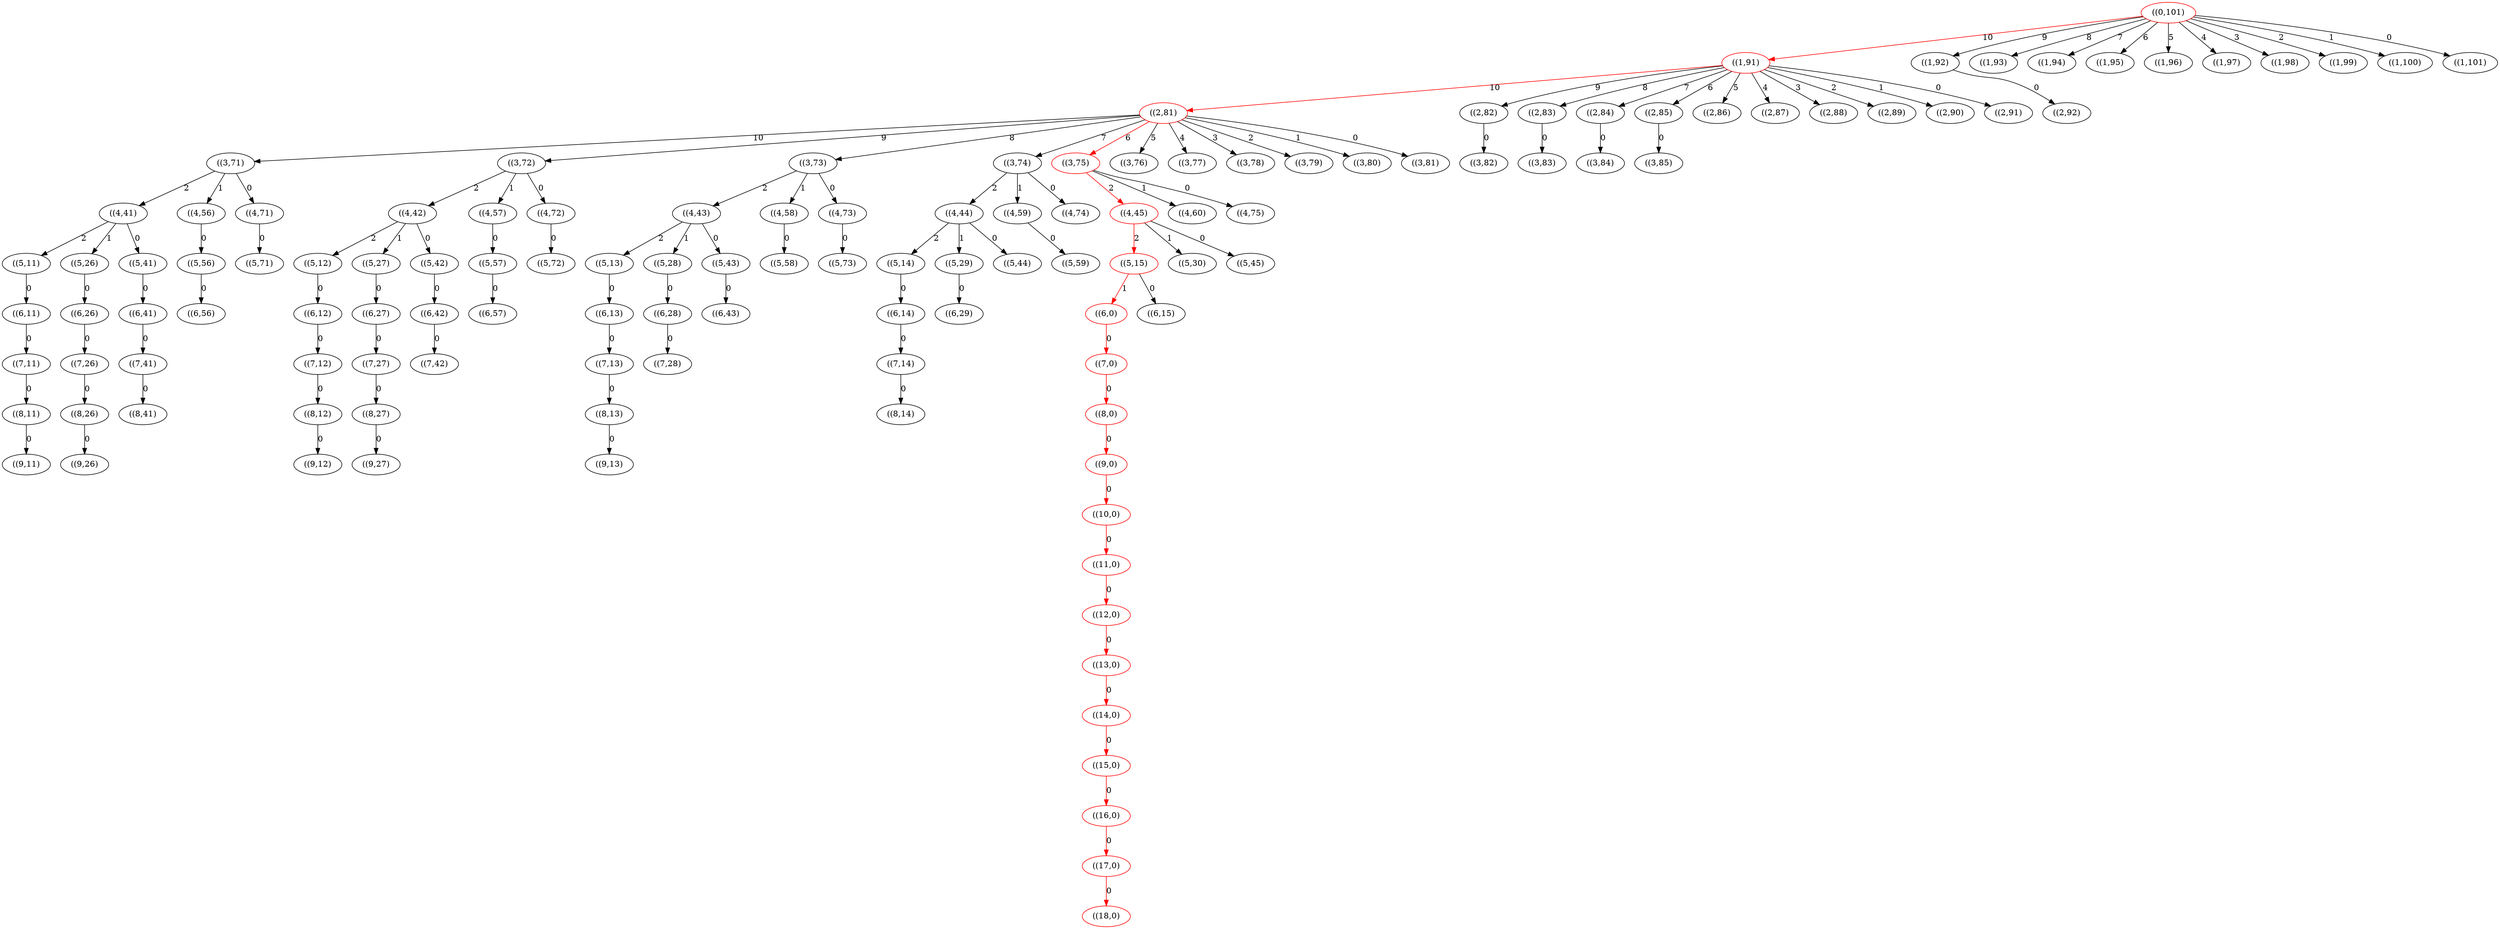 strict digraph G {
  1 [ label="((7,41)" ];
  2 [ label="((8,11)" ];
  3 [ label="((7,42)" ];
  4 [ label="((8,12)" ];
  5 [ label="((8,13)" ];
  6 [ label="((8,14)" ];
  7 [ color="red" label="((17,0)" ];
  8 [ label="((8,26)" ];
  9 [ label="((8,27)" ];
  10 [ color="red" label="((9,0)" ];
  11 [ label="((8,41)" ];
  12 [ label="((9,11)" ];
  13 [ label="((9,12)" ];
  14 [ label="((9,13)" ];
  15 [ color="red" label="((18,0)" ];
  16 [ label="((9,26)" ];
  17 [ label="((9,27)" ];
  18 [ color="red" label="((10,0)" ];
  19 [ color="red" label="((11,0)" ];
  20 [ color="red" label="((0,101)" ];
  21 [ color="red" label="((12,0)" ];
  22 [ color="red" label="((1,91)" ];
  23 [ label="((1,92)" ];
  24 [ label="((1,93)" ];
  25 [ label="((1,94)" ];
  26 [ label="((1,95)" ];
  27 [ label="((1,96)" ];
  28 [ label="((1,97)" ];
  29 [ label="((1,98)" ];
  30 [ label="((1,99)" ];
  31 [ label="((1,100)" ];
  32 [ label="((1,101)" ];
  33 [ color="red" label="((2,81)" ];
  34 [ label="((2,82)" ];
  35 [ label="((2,83)" ];
  36 [ label="((2,84)" ];
  37 [ label="((2,85)" ];
  38 [ color="red" label="((13,0)" ];
  39 [ label="((2,86)" ];
  40 [ label="((2,87)" ];
  41 [ label="((2,88)" ];
  42 [ label="((2,89)" ];
  43 [ label="((2,90)" ];
  44 [ label="((2,91)" ];
  45 [ label="((2,92)" ];
  46 [ label="((3,71)" ];
  47 [ label="((3,72)" ];
  48 [ label="((4,41)" ];
  49 [ label="((3,73)" ];
  50 [ label="((5,11)" ];
  51 [ label="((4,42)" ];
  52 [ label="((3,74)" ];
  53 [ label="((5,12)" ];
  54 [ label="((4,43)" ];
  55 [ color="red" label="((3,75)" ];
  56 [ label="((5,13)" ];
  57 [ label="((4,44)" ];
  58 [ label="((3,76)" ];
  59 [ label="((5,14)" ];
  60 [ color="red" label="((4,45)" ];
  61 [ label="((3,77)" ];
  62 [ color="red" label="((5,15)" ];
  63 [ label="((3,78)" ];
  64 [ label="((3,79)" ];
  65 [ label="((3,80)" ];
  66 [ label="((3,81)" ];
  67 [ label="((3,82)" ];
  68 [ label="((3,83)" ];
  69 [ label="((3,84)" ];
  70 [ label="((3,85)" ];
  71 [ color="red" label="((14,0)" ];
  72 [ label="((4,56)" ];
  73 [ label="((5,26)" ];
  74 [ label="((4,57)" ];
  75 [ label="((5,27)" ];
  76 [ label="((4,58)" ];
  77 [ label="((5,28)" ];
  78 [ label="((4,59)" ];
  79 [ label="((5,29)" ];
  80 [ label="((4,60)" ];
  81 [ label="((5,30)" ];
  82 [ color="red" label="((6,0)" ];
  83 [ label="((4,71)" ];
  84 [ label="((5,41)" ];
  85 [ label="((4,72)" ];
  86 [ label="((6,11)" ];
  87 [ label="((5,42)" ];
  88 [ label="((4,73)" ];
  89 [ label="((6,12)" ];
  90 [ label="((5,43)" ];
  91 [ label="((4,74)" ];
  92 [ label="((6,13)" ];
  93 [ label="((5,44)" ];
  94 [ label="((4,75)" ];
  95 [ label="((6,14)" ];
  96 [ label="((5,45)" ];
  97 [ label="((6,15)" ];
  98 [ color="red" label="((15,0)" ];
  99 [ label="((5,56)" ];
  100 [ label="((6,26)" ];
  101 [ label="((5,57)" ];
  102 [ label="((6,27)" ];
  103 [ label="((5,58)" ];
  104 [ label="((6,28)" ];
  105 [ label="((5,59)" ];
  106 [ label="((6,29)" ];
  107 [ color="red" label="((7,0)" ];
  108 [ label="((5,71)" ];
  109 [ label="((6,41)" ];
  110 [ label="((5,72)" ];
  111 [ label="((7,11)" ];
  112 [ label="((6,42)" ];
  113 [ label="((5,73)" ];
  114 [ label="((7,12)" ];
  115 [ label="((6,43)" ];
  116 [ label="((7,13)" ];
  117 [ label="((7,14)" ];
  118 [ color="red" label="((16,0)" ];
  119 [ label="((6,56)" ];
  120 [ label="((7,26)" ];
  121 [ label="((6,57)" ];
  122 [ label="((7,27)" ];
  123 [ label="((7,28)" ];
  124 [ color="red" label="((8,0)" ];
  109 -> 1 [ label="0" ];
  111 -> 2 [ label="0" ];
  112 -> 3 [ label="0" ];
  114 -> 4 [ label="0" ];
  116 -> 5 [ label="0" ];
  117 -> 6 [ label="0" ];
  118 -> 7 [ color="red" label="0" ];
  120 -> 8 [ label="0" ];
  122 -> 9 [ label="0" ];
  124 -> 10 [ color="red" label="0" ];
  1 -> 11 [ label="0" ];
  2 -> 12 [ label="0" ];
  4 -> 13 [ label="0" ];
  5 -> 14 [ label="0" ];
  7 -> 15 [ color="red" label="0" ];
  8 -> 16 [ label="0" ];
  9 -> 17 [ label="0" ];
  10 -> 18 [ color="red" label="0" ];
  18 -> 19 [ color="red" label="0" ];
  19 -> 21 [ color="red" label="0" ];
  20 -> 22 [ color="red" label="10" ];
  20 -> 23 [ label="9" ];
  20 -> 24 [ label="8" ];
  20 -> 25 [ label="7" ];
  20 -> 26 [ label="6" ];
  20 -> 27 [ label="5" ];
  20 -> 28 [ label="4" ];
  20 -> 29 [ label="3" ];
  20 -> 30 [ label="2" ];
  20 -> 31 [ label="1" ];
  20 -> 32 [ label="0" ];
  22 -> 33 [ color="red" label="10" ];
  22 -> 34 [ label="9" ];
  22 -> 35 [ label="8" ];
  22 -> 36 [ label="7" ];
  22 -> 37 [ label="6" ];
  21 -> 38 [ color="red" label="0" ];
  22 -> 39 [ label="5" ];
  22 -> 40 [ label="4" ];
  22 -> 41 [ label="3" ];
  22 -> 42 [ label="2" ];
  22 -> 43 [ label="1" ];
  22 -> 44 [ label="0" ];
  23 -> 45 [ label="0" ];
  33 -> 46 [ label="10" ];
  33 -> 47 [ label="9" ];
  46 -> 48 [ label="2" ];
  33 -> 49 [ label="8" ];
  48 -> 50 [ label="2" ];
  47 -> 51 [ label="2" ];
  33 -> 52 [ label="7" ];
  51 -> 53 [ label="2" ];
  49 -> 54 [ label="2" ];
  33 -> 55 [ color="red" label="6" ];
  54 -> 56 [ label="2" ];
  52 -> 57 [ label="2" ];
  33 -> 58 [ label="5" ];
  57 -> 59 [ label="2" ];
  55 -> 60 [ color="red" label="2" ];
  33 -> 61 [ label="4" ];
  60 -> 62 [ color="red" label="2" ];
  33 -> 63 [ label="3" ];
  33 -> 64 [ label="2" ];
  33 -> 65 [ label="1" ];
  33 -> 66 [ label="0" ];
  34 -> 67 [ label="0" ];
  35 -> 68 [ label="0" ];
  36 -> 69 [ label="0" ];
  37 -> 70 [ label="0" ];
  38 -> 71 [ color="red" label="0" ];
  46 -> 72 [ label="1" ];
  48 -> 73 [ label="1" ];
  47 -> 74 [ label="1" ];
  51 -> 75 [ label="1" ];
  49 -> 76 [ label="1" ];
  54 -> 77 [ label="1" ];
  52 -> 78 [ label="1" ];
  57 -> 79 [ label="1" ];
  55 -> 80 [ label="1" ];
  60 -> 81 [ label="1" ];
  62 -> 82 [ color="red" label="1" ];
  46 -> 83 [ label="0" ];
  48 -> 84 [ label="0" ];
  47 -> 85 [ label="0" ];
  50 -> 86 [ label="0" ];
  51 -> 87 [ label="0" ];
  49 -> 88 [ label="0" ];
  53 -> 89 [ label="0" ];
  54 -> 90 [ label="0" ];
  52 -> 91 [ label="0" ];
  56 -> 92 [ label="0" ];
  57 -> 93 [ label="0" ];
  55 -> 94 [ label="0" ];
  59 -> 95 [ label="0" ];
  60 -> 96 [ label="0" ];
  62 -> 97 [ label="0" ];
  71 -> 98 [ color="red" label="0" ];
  72 -> 99 [ label="0" ];
  73 -> 100 [ label="0" ];
  74 -> 101 [ label="0" ];
  75 -> 102 [ label="0" ];
  76 -> 103 [ label="0" ];
  77 -> 104 [ label="0" ];
  78 -> 105 [ label="0" ];
  79 -> 106 [ label="0" ];
  82 -> 107 [ color="red" label="0" ];
  83 -> 108 [ label="0" ];
  84 -> 109 [ label="0" ];
  85 -> 110 [ label="0" ];
  86 -> 111 [ label="0" ];
  87 -> 112 [ label="0" ];
  88 -> 113 [ label="0" ];
  89 -> 114 [ label="0" ];
  90 -> 115 [ label="0" ];
  92 -> 116 [ label="0" ];
  95 -> 117 [ label="0" ];
  98 -> 118 [ color="red" label="0" ];
  99 -> 119 [ label="0" ];
  100 -> 120 [ label="0" ];
  101 -> 121 [ label="0" ];
  102 -> 122 [ label="0" ];
  104 -> 123 [ label="0" ];
  107 -> 124 [ color="red" label="0" ];
}
